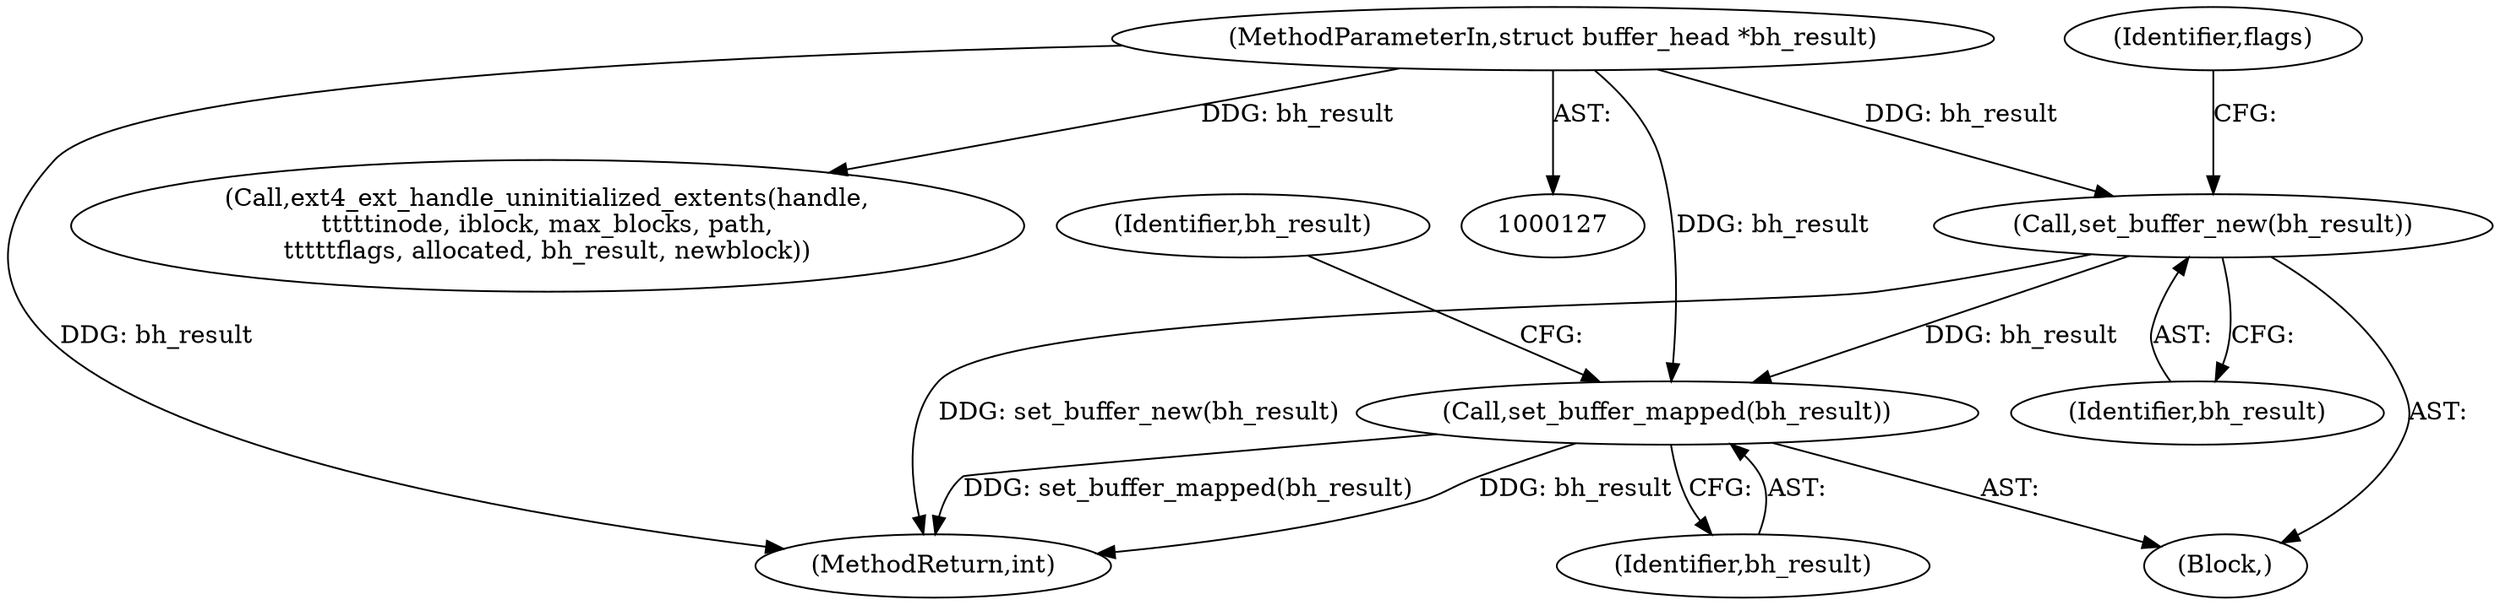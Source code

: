 digraph "0_linux_744692dc059845b2a3022119871846e74d4f6e11@pointer" {
"1000674" [label="(Call,set_buffer_new(bh_result))"];
"1000132" [label="(MethodParameterIn,struct buffer_head *bh_result)"];
"1000717" [label="(Call,set_buffer_mapped(bh_result))"];
"1000674" [label="(Call,set_buffer_new(bh_result))"];
"1000678" [label="(Identifier,flags)"];
"1000134" [label="(Block,)"];
"1000675" [label="(Identifier,bh_result)"];
"1000718" [label="(Identifier,bh_result)"];
"1000721" [label="(Identifier,bh_result)"];
"1000362" [label="(Call,ext4_ext_handle_uninitialized_extents(handle,\n\t\t\t\t\tinode, iblock, max_blocks, path,\n\t\t\t\t\tflags, allocated, bh_result, newblock))"];
"1000717" [label="(Call,set_buffer_mapped(bh_result))"];
"1000746" [label="(MethodReturn,int)"];
"1000132" [label="(MethodParameterIn,struct buffer_head *bh_result)"];
"1000674" -> "1000134"  [label="AST: "];
"1000674" -> "1000675"  [label="CFG: "];
"1000675" -> "1000674"  [label="AST: "];
"1000678" -> "1000674"  [label="CFG: "];
"1000674" -> "1000746"  [label="DDG: set_buffer_new(bh_result)"];
"1000132" -> "1000674"  [label="DDG: bh_result"];
"1000674" -> "1000717"  [label="DDG: bh_result"];
"1000132" -> "1000127"  [label="AST: "];
"1000132" -> "1000746"  [label="DDG: bh_result"];
"1000132" -> "1000362"  [label="DDG: bh_result"];
"1000132" -> "1000717"  [label="DDG: bh_result"];
"1000717" -> "1000134"  [label="AST: "];
"1000717" -> "1000718"  [label="CFG: "];
"1000718" -> "1000717"  [label="AST: "];
"1000721" -> "1000717"  [label="CFG: "];
"1000717" -> "1000746"  [label="DDG: set_buffer_mapped(bh_result)"];
"1000717" -> "1000746"  [label="DDG: bh_result"];
}
